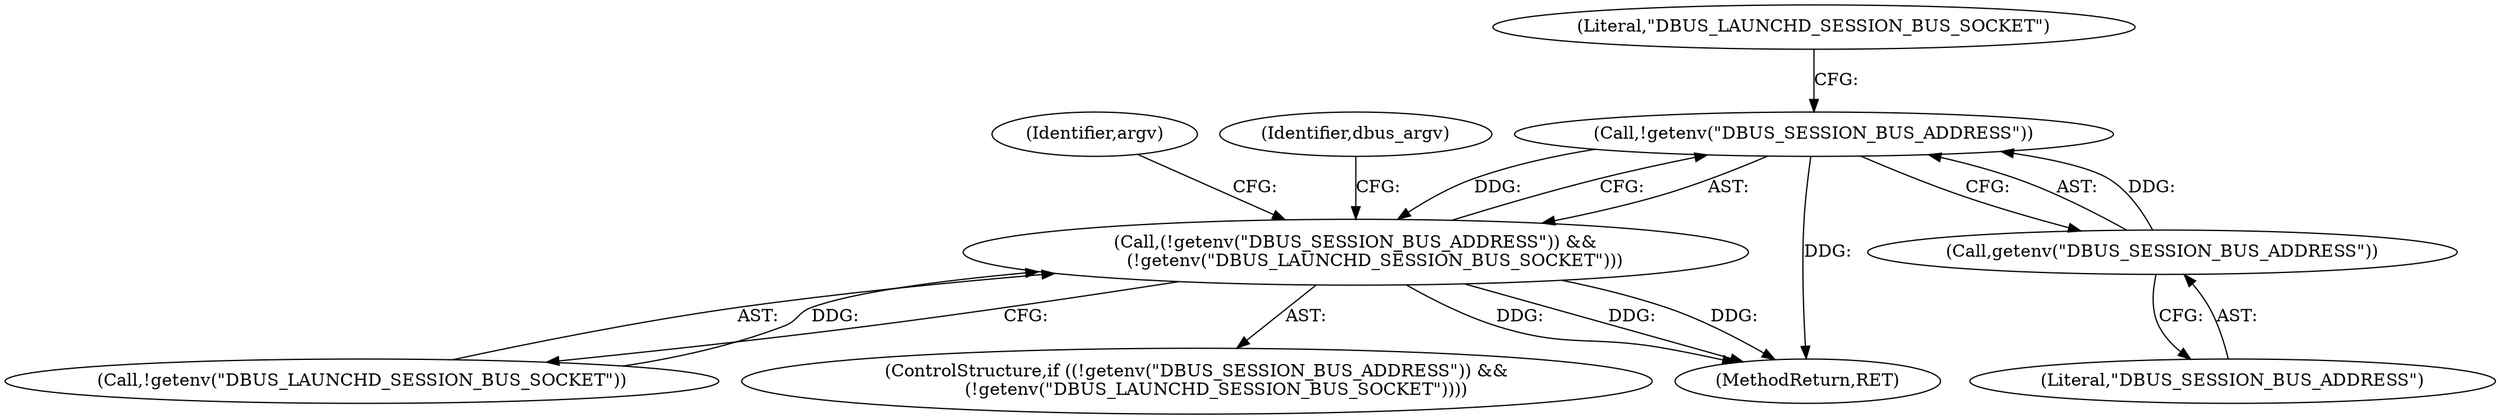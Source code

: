 digraph "0_enlightment_bb4a21e98656fe2c7d98ba2163e6defe9a630e2b@API" {
"1000193" [label="(Call,!getenv(\"DBUS_SESSION_BUS_ADDRESS\"))"];
"1000194" [label="(Call,getenv(\"DBUS_SESSION_BUS_ADDRESS\"))"];
"1000192" [label="(Call,(!getenv(\"DBUS_SESSION_BUS_ADDRESS\")) &&\n       (!getenv(\"DBUS_LAUNCHD_SESSION_BUS_SOCKET\")))"];
"1000198" [label="(Literal,\"DBUS_LAUNCHD_SESSION_BUS_SOCKET\")"];
"1000193" [label="(Call,!getenv(\"DBUS_SESSION_BUS_ADDRESS\"))"];
"1000195" [label="(Literal,\"DBUS_SESSION_BUS_ADDRESS\")"];
"1000192" [label="(Call,(!getenv(\"DBUS_SESSION_BUS_ADDRESS\")) &&\n       (!getenv(\"DBUS_LAUNCHD_SESSION_BUS_SOCKET\")))"];
"1000238" [label="(Identifier,argv)"];
"1000194" [label="(Call,getenv(\"DBUS_SESSION_BUS_ADDRESS\"))"];
"1000202" [label="(Identifier,dbus_argv)"];
"1001058" [label="(MethodReturn,RET)"];
"1000196" [label="(Call,!getenv(\"DBUS_LAUNCHD_SESSION_BUS_SOCKET\"))"];
"1000191" [label="(ControlStructure,if ((!getenv(\"DBUS_SESSION_BUS_ADDRESS\")) &&\n       (!getenv(\"DBUS_LAUNCHD_SESSION_BUS_SOCKET\"))))"];
"1000193" -> "1000192"  [label="AST: "];
"1000193" -> "1000194"  [label="CFG: "];
"1000194" -> "1000193"  [label="AST: "];
"1000198" -> "1000193"  [label="CFG: "];
"1000192" -> "1000193"  [label="CFG: "];
"1000193" -> "1001058"  [label="DDG: "];
"1000193" -> "1000192"  [label="DDG: "];
"1000194" -> "1000193"  [label="DDG: "];
"1000194" -> "1000195"  [label="CFG: "];
"1000195" -> "1000194"  [label="AST: "];
"1000192" -> "1000191"  [label="AST: "];
"1000192" -> "1000196"  [label="CFG: "];
"1000196" -> "1000192"  [label="AST: "];
"1000202" -> "1000192"  [label="CFG: "];
"1000238" -> "1000192"  [label="CFG: "];
"1000192" -> "1001058"  [label="DDG: "];
"1000192" -> "1001058"  [label="DDG: "];
"1000192" -> "1001058"  [label="DDG: "];
"1000196" -> "1000192"  [label="DDG: "];
}
